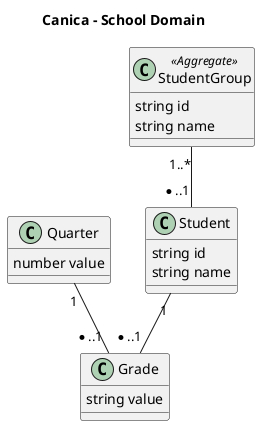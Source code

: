 @startuml School

title Canica - School Domain

class Student {
  string id
  string name
}

class StudentGroup << Aggregate >>{
  string id
  string name
}

class Grade {
  string value
}

class Quarter {
  number value
}

StudentGroup "1..*" -- "*..1" Student
Student "1" -- "*..1" Grade
Quarter "1" -- "*..1" Grade

@enduml